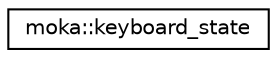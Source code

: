 digraph "Graphical Class Hierarchy"
{
 // LATEX_PDF_SIZE
  edge [fontname="Helvetica",fontsize="10",labelfontname="Helvetica",labelfontsize="10"];
  node [fontname="Helvetica",fontsize="10",shape=record];
  rankdir="LR";
  Node0 [label="moka::keyboard_state",height=0.2,width=0.4,color="black", fillcolor="white", style="filled",URL="$classmoka_1_1keyboard__state.html",tooltip="This contains a snapshot of the keyboard state."];
}
